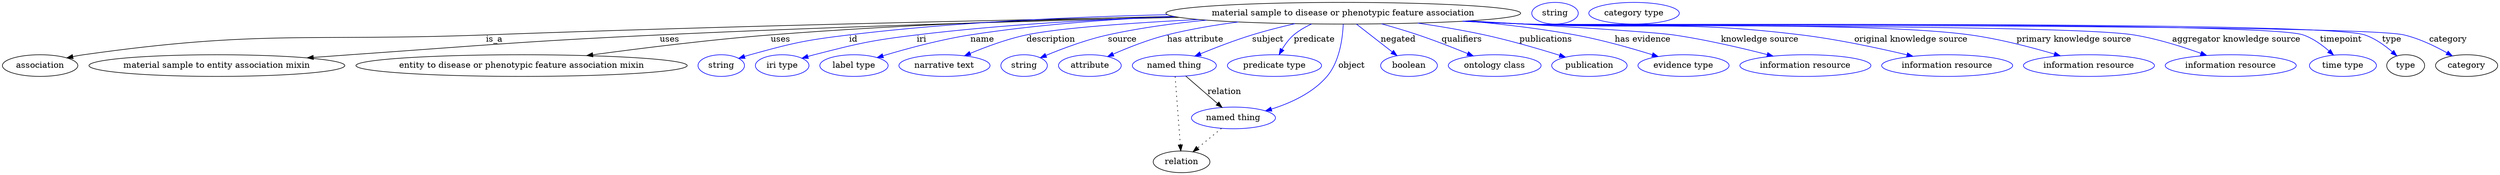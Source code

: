 digraph {
	graph [bb="0,0,4131.7,283"];
	node [label="\N"];
	"material sample to disease or phenotypic feature association"	[height=0.5,
		label="material sample to disease or phenotypic feature association",
		pos="2219.4,265",
		width=8.1604];
	association	[height=0.5,
		pos="62.394,178",
		width=1.7332];
	"material sample to disease or phenotypic feature association" -> association	[label=is_a,
		lp="813.39,221.5",
		pos="e,106.46,190.89 1941.1,259.19 1654.8,253.75 1195.8,243.71 799.39,229 503.23,218.01 426.76,238.02 133.39,196 127.91,195.21 122.22,\
194.2 116.56,193.06"];
	"material sample to entity association mixin"	[height=0.5,
		pos="354.39,178",
		width=5.8856];
	"material sample to disease or phenotypic feature association" -> "material sample to entity association mixin"	[label=uses,
		lp="1103.9,221.5",
		pos="e,504.16,190.77 1947.7,258.15 1718.3,252.6 1381.3,243.01 1087.4,229 859.63,218.14 802.85,212.08 575.39,196 555.6,194.6 534.82,193.08 \
514.24,191.53"];
	"entity to disease or phenotypic feature association mixin"	[height=0.5,
		pos="858.39,178",
		width=7.6188];
	"material sample to disease or phenotypic feature association" -> "entity to disease or phenotypic feature association mixin"	[label=uses,
		lp="1287.9,221.5",
		pos="e,966.41,194.58 1938.3,259.77 1749.4,255.43 1495.2,246.65 1271.4,229 1171.7,221.14 1059,207.15 976.56,195.97"];
	id	[color=blue,
		height=0.5,
		label=string,
		pos="1189.4,178",
		width=1.0652];
	"material sample to disease or phenotypic feature association" -> id	[color=blue,
		label=id,
		lp="1408.4,221.5",
		pos="e,1218.4,190.01 1927.9,262.54 1771.4,258.98 1575.3,250.09 1401.4,229 1327.6,220.05 1309.1,215.79 1237.4,196 1234.3,195.14 1231.1,\
194.18 1227.9,193.17",
		style=solid];
	iri	[color=blue,
		height=0.5,
		label="iri type",
		pos="1290.4,178",
		width=1.2277];
	"material sample to disease or phenotypic feature association" -> iri	[color=blue,
		label=iri,
		lp="1520.4,221.5",
		pos="e,1323.3,190.21 1939.9,259.39 1809.6,254.88 1652.7,246.08 1512.4,229 1436.4,219.75 1417.5,215.05 1343.4,196 1340,195.13 1336.5,194.17 \
1333.1,193.16",
		style=solid];
	name	[color=blue,
		height=0.5,
		label="label type",
		pos="1409.4,178",
		width=1.5707];
	"material sample to disease or phenotypic feature association" -> name	[color=blue,
		label=name,
		lp="1621.4,221.5",
		pos="e,1447.5,191.33 1937.8,259.81 1831.8,255.16 1710.6,246.14 1601.4,229 1551.6,221.18 1495.9,205.95 1457.4,194.34",
		style=solid];
	description	[color=blue,
		height=0.5,
		label="narrative text",
		pos="1559.4,178",
		width=2.0943];
	"material sample to disease or phenotypic feature association" -> description	[color=blue,
		label=description,
		lp="1734.9,221.5",
		pos="e,1592.4,194.3 1979.1,254.64 1867.7,248.94 1748.2,240.51 1694.4,229 1662.4,222.16 1627.8,209.24 1601.7,198.24",
		style=solid];
	source	[color=blue,
		height=0.5,
		label=string,
		pos="1691.4,178",
		width=1.0652];
	"material sample to disease or phenotypic feature association" -> source	[color=blue,
		label=source,
		lp="1853.4,221.5",
		pos="e,1718,190.98 1992.3,253.57 1938.5,248.36 1881.6,240.59 1829.4,229 1793.8,221.1 1755,206.43 1727.6,195.02",
		style=solid];
	"has attribute"	[color=blue,
		height=0.5,
		label=attribute,
		pos="1799.4,178",
		width=1.4443];
	"material sample to disease or phenotypic feature association" -> "has attribute"	[color=blue,
		label="has attribute",
		lp="1974.4,221.5",
		pos="e,1828.7,192.91 2045.5,250.48 2006.3,245.41 1965.2,238.47 1927.4,229 1896.5,221.26 1863.1,208.02 1838.2,197.11",
		style=solid];
	subject	[color=blue,
		height=0.5,
		label="named thing",
		pos="1939.4,178",
		width=1.9318];
	"material sample to disease or phenotypic feature association" -> subject	[color=blue,
		label=subject,
		lp="2094.4,221.5",
		pos="e,1973.4,193.72 2139.3,247.66 2116.2,242.36 2091.2,236.01 2068.4,229 2039.4,220.07 2007.6,207.79 1982.9,197.64",
		style=solid];
	predicate	[color=blue,
		height=0.5,
		label="predicate type",
		pos="2105.4,178",
		width=2.1665];
	"material sample to disease or phenotypic feature association" -> predicate	[color=blue,
		label=predicate,
		lp="2171.4,221.5",
		pos="e,2113.1,196.16 2166.8,247.11 2156.4,242.28 2146,236.3 2137.4,229 2129.7,222.45 2123.1,213.54 2118,205.07",
		style=solid];
	object	[color=blue,
		height=0.5,
		label="named thing",
		pos="2037.4,91",
		width=1.9318];
	"material sample to disease or phenotypic feature association" -> object	[color=blue,
		label=object,
		lp="2233.4,178",
		pos="e,2090.6,102.76 2219.4,246.82 2218.4,224.32 2213.6,184.85 2192.4,160 2168.9,132.43 2132.1,115.65 2100.3,105.65",
		style=solid];
	negated	[color=blue,
		height=0.5,
		label=boolean,
		pos="2328.4,178",
		width=1.2999];
	"material sample to disease or phenotypic feature association" -> negated	[color=blue,
		label=negated,
		lp="2310.4,221.5",
		pos="e,2308.5,194.54 2241.2,247 2258.2,233.73 2282,215.18 2300.4,200.81",
		style=solid];
	qualifiers	[color=blue,
		height=0.5,
		label="ontology class",
		pos="2469.4,178",
		width=2.1304];
	"material sample to disease or phenotypic feature association" -> qualifiers	[color=blue,
		label=qualifiers,
		lp="2415.9,221.5",
		pos="e,2434.2,194.1 2283.2,247.35 2302.6,241.91 2324,235.56 2343.4,229 2370.7,219.75 2400.8,207.89 2424.7,198.04",
		style=solid];
	publications	[color=blue,
		height=0.5,
		label=publication,
		pos="2626.4,178",
		width=1.7332];
	"material sample to disease or phenotypic feature association" -> publications	[color=blue,
		label=publications,
		lp="2555.4,221.5",
		pos="e,2586.9,192.03 2342.9,248.66 2378.7,243.37 2417.8,236.77 2453.4,229 2495.7,219.78 2542.8,205.92 2577.1,195.13",
		style=solid];
	"has evidence"	[color=blue,
		height=0.5,
		label="evidence type",
		pos="2782.4,178",
		width=2.0943];
	"material sample to disease or phenotypic feature association" -> "has evidence"	[color=blue,
		label="has evidence",
		lp="2714.9,221.5",
		pos="e,2740.6,193.01 2425.6,252.13 2483.4,246.93 2546.1,239.52 2603.4,229 2647.1,220.98 2695.5,207.14 2730.9,196.05",
		style=solid];
	"knowledge source"	[color=blue,
		height=0.5,
		label="information resource",
		pos="2984.4,178",
		width=3.015];
	"material sample to disease or phenotypic feature association" -> "knowledge source"	[color=blue,
		label="knowledge source",
		lp="2908.9,221.5",
		pos="e,2930.8,193.76 2427.6,252.26 2567.4,244.1 2732,233.85 2765.4,229 2818.4,221.3 2877.5,207.48 2921,196.31",
		style=solid];
	"original knowledge source"	[color=blue,
		height=0.5,
		label="information resource",
		pos="3219.4,178",
		width=3.015];
	"material sample to disease or phenotypic feature association" -> "original knowledge source"	[color=blue,
		label="original knowledge source",
		lp="3159.4,221.5",
		pos="e,3162.6,193.48 2423.9,252.06 2456.8,250.28 2490.6,248.52 2522.4,247 2724.5,237.33 2776.5,253.56 2977.4,229 3037.2,221.69 3104.3,\
207.34 3152.6,195.88",
		style=solid];
	"primary knowledge source"	[color=blue,
		height=0.5,
		label="information resource",
		pos="3454.4,178",
		width=3.015];
	"material sample to disease or phenotypic feature association" -> "primary knowledge source"	[color=blue,
		label="primary knowledge source",
		lp="3429.4,221.5",
		pos="e,3406.8,194.27 2420.2,251.84 2454.3,250.03 2489.4,248.33 2522.4,247 2685.6,240.42 3095.5,251.24 3257.4,229 3305.3,222.43 3358.3,\
208.58 3397.2,197.13",
		style=solid];
	"aggregator knowledge source"	[color=blue,
		height=0.5,
		label="information resource",
		pos="3689.4,178",
		width=3.015];
	"material sample to disease or phenotypic feature association" -> "aggregator knowledge source"	[color=blue,
		label="aggregator knowledge source",
		lp="3698.9,221.5",
		pos="e,3649.5,194.88 2418.6,251.74 2453.2,249.92 2488.8,248.24 2522.4,247 2634.1,242.87 3418,246.76 3528.4,229 3566.8,222.83 3608.6,209.61 \
3640.1,198.31",
		style=solid];
	timepoint	[color=blue,
		height=0.5,
		label="time type",
		pos="3875.4,178",
		width=1.5346];
	"material sample to disease or phenotypic feature association" -> timepoint	[color=blue,
		label=timepoint,
		lp="3872.4,221.5",
		pos="e,3859.8,195.47 2417.4,251.69 2452.3,249.86 2488.4,248.19 2522.4,247 2593.9,244.5 3741.8,252.25 3809.4,229 3825.3,223.53 3840.5,\
212.62 3852.2,202.38",
		style=solid];
	type	[height=0.5,
		pos="3979.4,178",
		width=0.86659];
	"material sample to disease or phenotypic feature association" -> type	[color=blue,
		label=type,
		lp="3956.4,221.5",
		pos="e,3964.8,194.02 2417.4,251.66 2452.3,249.83 2488.4,248.17 2522.4,247 2599.5,244.34 3838.2,253.53 3911.4,229 3928.5,223.27 3944.9,\
211.5 3957.3,200.81",
		style=solid];
	category	[height=0.5,
		pos="4080.4,178",
		width=1.4263];
	"material sample to disease or phenotypic feature association" -> category	[color=blue,
		label=category,
		lp="4049.9,221.5",
		pos="e,4056.7,194.09 2417,251.67 2452.1,249.83 2488.3,248.17 2522.4,247 2603.1,244.24 3897.7,247.44 3976.4,229 4001.7,223.08 4028,210.36 \
4047.8,199.23",
		style=solid];
	subject -> object	[label=relation,
		lp="2022.4,134.5",
		pos="e,2018.6,108.34 1958.3,160.61 1973.2,147.68 1994.2,129.47 2010.8,115.07"];
	relation	[height=0.5,
		pos="1951.4,18",
		width=1.2999];
	subject -> relation	[pos="e,1950.1,36.188 1940.7,159.79 1942.8,132.48 1946.8,78.994 1949.3,46.38",
		style=dotted];
	object -> relation	[pos="e,1970.3,34.647 2017.4,73.533 2005.8,63.922 1991,51.669 1978.3,41.213",
		style=dotted];
	association_type	[color=blue,
		height=0.5,
		label=string,
		pos="2569.4,265",
		width=1.0652];
	association_category	[color=blue,
		height=0.5,
		label="category type",
		pos="2700.4,265",
		width=2.0762];
}
